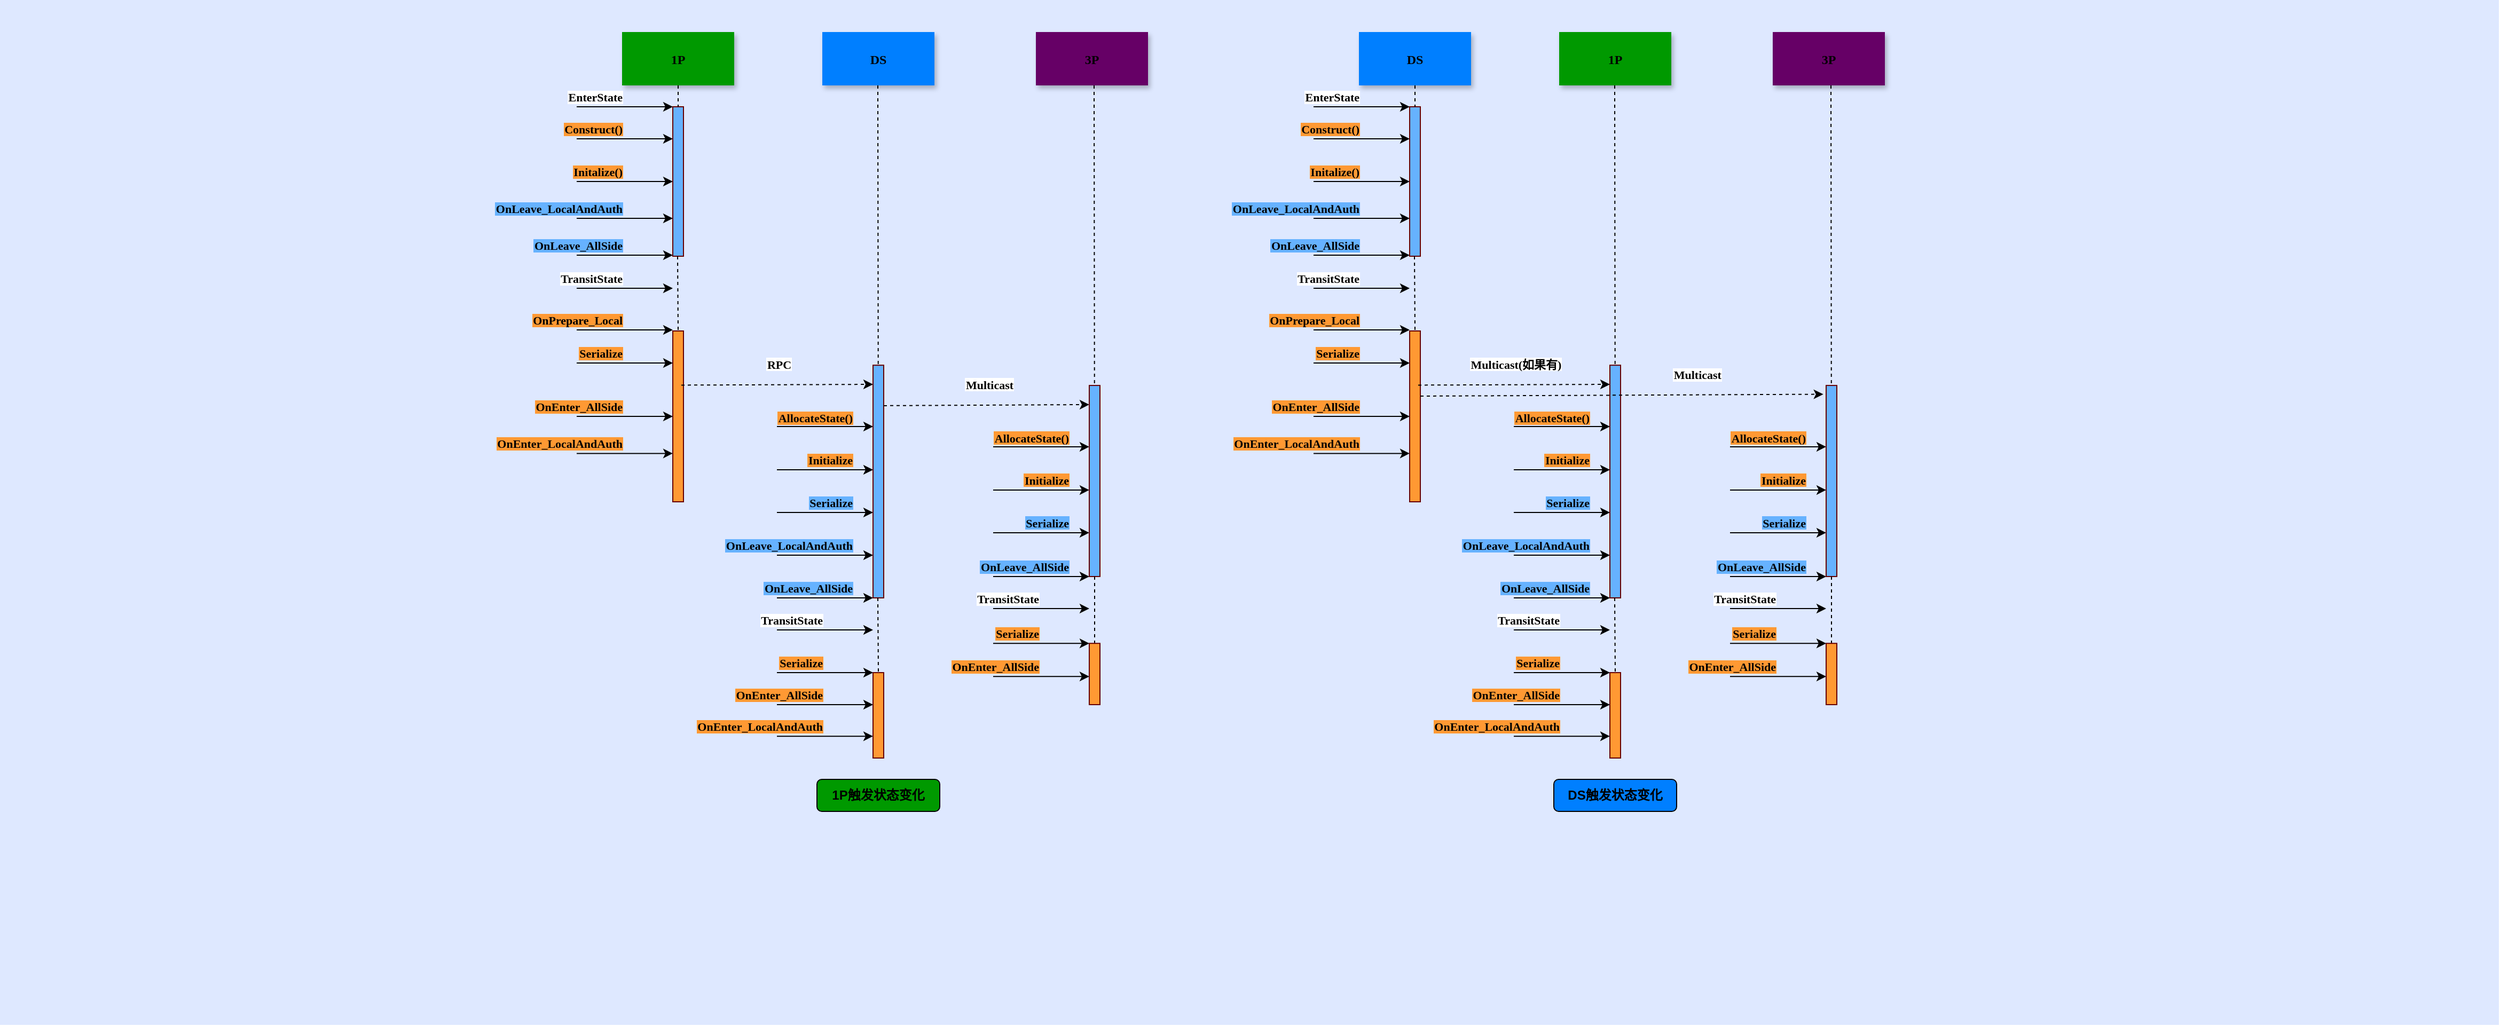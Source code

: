 <mxfile version="23.1.5" type="github">
  <diagram name="Page-1" id="9361dd3d-8414-5efd-6122-117bd74ce7a7">
    <mxGraphModel dx="2026" dy="1111" grid="1" gridSize="10" guides="1" tooltips="1" connect="1" arrows="1" fold="1" page="0" pageScale="1.5" pageWidth="826" pageHeight="1169" background="none" math="0" shadow="0">
      <root>
        <mxCell id="0" />
        <mxCell id="1" parent="0" />
        <mxCell id="69" value="" style="fillColor=#DEE8FF;strokeColor=none;movable=0;resizable=0;rotatable=0;deletable=0;editable=0;locked=1;connectable=0;" parent="1" vertex="1">
          <mxGeometry x="40" y="10" width="2340" height="960" as="geometry" />
        </mxCell>
        <mxCell id="21" value="" style="fillColor=#66B2FF;strokeColor=#660000;fontFamily=JetBrains Mono;labelBackgroundColor=#66B2FF;fontStyle=1" parent="1" vertex="1">
          <mxGeometry x="670" y="110" width="10" height="140" as="geometry" />
        </mxCell>
        <mxCell id="22" value="1P" style="shadow=1;fillColor=#009900;strokeColor=none;fontFamily=JetBrains Mono;fontStyle=1" parent="1" vertex="1">
          <mxGeometry x="622.5" y="40" width="105" height="50" as="geometry" />
        </mxCell>
        <mxCell id="23" value="" style="edgeStyle=none;endArrow=none;dashed=1;fontFamily=JetBrains Mono;fontStyle=1" parent="1" source="22" target="21" edge="1">
          <mxGeometry x="614.488" y="175.0" width="100" height="100" as="geometry">
            <mxPoint x="674.653" y="110" as="sourcePoint" />
            <mxPoint x="674.653" y="260" as="targetPoint" />
          </mxGeometry>
        </mxCell>
        <mxCell id="24" value="DS" style="shadow=1;fillColor=#007FFF;strokeColor=none;fontFamily=JetBrains Mono;fontStyle=1" parent="1" vertex="1">
          <mxGeometry x="810" y="40" width="105" height="50" as="geometry" />
        </mxCell>
        <mxCell id="30" value="3P" style="shadow=1;fillColor=#660066;strokeColor=none;fontFamily=JetBrains Mono;fontStyle=1" parent="1" vertex="1">
          <mxGeometry x="1010" y="40" width="105" height="50" as="geometry" />
        </mxCell>
        <mxCell id="Rkp2vgVegLPEYwAy-F_K-91" value="Construct()" style="edgeStyle=none;verticalLabelPosition=top;verticalAlign=bottom;labelPosition=left;align=right;fontFamily=JetBrains Mono;labelBackgroundColor=#FF9933;fontStyle=1" edge="1" parent="1">
          <mxGeometry x="110" y="49.5" width="100" height="100" as="geometry">
            <mxPoint x="580" y="140" as="sourcePoint" />
            <mxPoint x="670" y="140" as="targetPoint" />
          </mxGeometry>
        </mxCell>
        <mxCell id="Rkp2vgVegLPEYwAy-F_K-101" value="Initalize()" style="edgeStyle=none;verticalLabelPosition=top;verticalAlign=bottom;labelPosition=left;align=right;fontFamily=JetBrains Mono;labelBackgroundColor=#FF9933;fontStyle=1" edge="1" parent="1">
          <mxGeometry x="110" y="49.5" width="100" height="100" as="geometry">
            <mxPoint x="580" y="180" as="sourcePoint" />
            <mxPoint x="670" y="180" as="targetPoint" />
          </mxGeometry>
        </mxCell>
        <mxCell id="Rkp2vgVegLPEYwAy-F_K-103" value="" style="fillColor=#FF9933;strokeColor=#660000;fontFamily=JetBrains Mono;fontStyle=1" vertex="1" parent="1">
          <mxGeometry x="670" y="320" width="10" height="160" as="geometry" />
        </mxCell>
        <mxCell id="Rkp2vgVegLPEYwAy-F_K-104" value="" style="edgeStyle=none;endArrow=none;dashed=1;fontFamily=JetBrains Mono;fontStyle=1" edge="1" parent="1">
          <mxGeometry x="614.488" y="175.0" width="100" height="100" as="geometry">
            <mxPoint x="674.5" y="250" as="sourcePoint" />
            <mxPoint x="675" y="320" as="targetPoint" />
          </mxGeometry>
        </mxCell>
        <mxCell id="Rkp2vgVegLPEYwAy-F_K-108" value="OnLeave_LocalAndAuth" style="edgeStyle=none;verticalLabelPosition=top;verticalAlign=bottom;labelPosition=left;align=right;fontFamily=JetBrains Mono;labelBackgroundColor=#66B2FF;fontStyle=1" edge="1" parent="1">
          <mxGeometry x="110" y="49.5" width="100" height="100" as="geometry">
            <mxPoint x="580" y="214.5" as="sourcePoint" />
            <mxPoint x="670" y="214.5" as="targetPoint" />
          </mxGeometry>
        </mxCell>
        <mxCell id="Rkp2vgVegLPEYwAy-F_K-109" value="OnLeave_AllSide" style="edgeStyle=none;verticalLabelPosition=top;verticalAlign=bottom;labelPosition=left;align=right;fontFamily=JetBrains Mono;labelBackgroundColor=#66B2FF;fontStyle=1" edge="1" parent="1">
          <mxGeometry x="110" y="49.5" width="100" height="100" as="geometry">
            <mxPoint x="580" y="249" as="sourcePoint" />
            <mxPoint x="670" y="249" as="targetPoint" />
          </mxGeometry>
        </mxCell>
        <mxCell id="Rkp2vgVegLPEYwAy-F_K-111" value="TransitState" style="edgeStyle=none;verticalLabelPosition=top;verticalAlign=bottom;labelPosition=left;align=right;fontFamily=JetBrains Mono;fontStyle=1" edge="1" parent="1">
          <mxGeometry x="110" y="49.5" width="100" height="100" as="geometry">
            <mxPoint x="580" y="280" as="sourcePoint" />
            <mxPoint x="670" y="280" as="targetPoint" />
          </mxGeometry>
        </mxCell>
        <mxCell id="Rkp2vgVegLPEYwAy-F_K-112" value="OnPrepare_Local" style="edgeStyle=none;verticalLabelPosition=top;verticalAlign=bottom;labelPosition=left;align=right;fontFamily=JetBrains Mono;labelBackgroundColor=#FF9933;fontStyle=1" edge="1" parent="1">
          <mxGeometry x="110" y="49.5" width="100" height="100" as="geometry">
            <mxPoint x="580" y="319" as="sourcePoint" />
            <mxPoint x="670" y="319" as="targetPoint" />
          </mxGeometry>
        </mxCell>
        <mxCell id="Rkp2vgVegLPEYwAy-F_K-113" value="Serialize" style="edgeStyle=none;verticalLabelPosition=top;verticalAlign=bottom;labelPosition=left;align=right;fontFamily=JetBrains Mono;labelBackgroundColor=#FF9933;fontStyle=1" edge="1" parent="1">
          <mxGeometry width="100" height="100" as="geometry">
            <mxPoint x="580" y="350" as="sourcePoint" />
            <mxPoint x="670" y="350" as="targetPoint" />
            <mxPoint as="offset" />
          </mxGeometry>
        </mxCell>
        <mxCell id="Rkp2vgVegLPEYwAy-F_K-114" value="" style="fillColor=#66B2FF;strokeColor=#660000;fontFamily=JetBrains Mono;fontStyle=1" vertex="1" parent="1">
          <mxGeometry x="857.5" y="352.08" width="10" height="217.92" as="geometry" />
        </mxCell>
        <mxCell id="Rkp2vgVegLPEYwAy-F_K-116" value="" style="edgeStyle=none;endArrow=none;dashed=1;fontFamily=JetBrains Mono;fontStyle=1" edge="1" parent="1" target="Rkp2vgVegLPEYwAy-F_K-114">
          <mxGeometry x="614.488" y="175.0" width="100" height="100" as="geometry">
            <mxPoint x="862" y="90" as="sourcePoint" />
            <mxPoint x="862" y="140" as="targetPoint" />
          </mxGeometry>
        </mxCell>
        <mxCell id="Rkp2vgVegLPEYwAy-F_K-120" value="AllocateState()" style="edgeStyle=none;verticalLabelPosition=top;verticalAlign=bottom;labelPosition=left;align=right;fontFamily=JetBrains Mono;labelBackgroundColor=#FF9933;fontStyle=1" edge="1" parent="1">
          <mxGeometry width="100" height="100" as="geometry">
            <mxPoint x="767.5" y="409.5" as="sourcePoint" />
            <mxPoint x="857.5" y="409.5" as="targetPoint" />
            <mxPoint x="28" y="1" as="offset" />
          </mxGeometry>
        </mxCell>
        <mxCell id="Rkp2vgVegLPEYwAy-F_K-121" value="Initialize" style="edgeStyle=none;verticalLabelPosition=top;verticalAlign=bottom;labelPosition=left;align=right;fontFamily=JetBrains Mono;labelBackgroundColor=#FF9933;fontStyle=1" edge="1" parent="1">
          <mxGeometry width="100" height="100" as="geometry">
            <mxPoint x="767.5" y="450" as="sourcePoint" />
            <mxPoint x="857.5" y="450" as="targetPoint" />
            <mxPoint x="28" as="offset" />
          </mxGeometry>
        </mxCell>
        <mxCell id="Rkp2vgVegLPEYwAy-F_K-122" value="Serialize" style="edgeStyle=none;verticalLabelPosition=top;verticalAlign=bottom;labelPosition=left;align=right;fontFamily=JetBrains Mono;labelBackgroundColor=#66B2FF;fontStyle=1" edge="1" parent="1">
          <mxGeometry width="100" height="100" as="geometry">
            <mxPoint x="767.5" y="490" as="sourcePoint" />
            <mxPoint x="857.5" y="490" as="targetPoint" />
            <mxPoint x="28" as="offset" />
          </mxGeometry>
        </mxCell>
        <mxCell id="Rkp2vgVegLPEYwAy-F_K-123" value="OnLeave_LocalAndAuth" style="edgeStyle=none;verticalLabelPosition=top;verticalAlign=bottom;labelPosition=left;align=right;fontFamily=JetBrains Mono;labelBackgroundColor=#66B2FF;fontStyle=1" edge="1" parent="1">
          <mxGeometry width="100" height="100" as="geometry">
            <mxPoint x="767.5" y="530" as="sourcePoint" />
            <mxPoint x="857.5" y="530" as="targetPoint" />
            <mxPoint x="28" as="offset" />
          </mxGeometry>
        </mxCell>
        <mxCell id="Rkp2vgVegLPEYwAy-F_K-124" value="OnLeave_AllSide" style="edgeStyle=none;verticalLabelPosition=top;verticalAlign=bottom;labelPosition=left;align=right;fontFamily=JetBrains Mono;labelBackgroundColor=#66B2FF;fontStyle=1" edge="1" parent="1">
          <mxGeometry width="100" height="100" as="geometry">
            <mxPoint x="767.5" y="570" as="sourcePoint" />
            <mxPoint x="857.5" y="570" as="targetPoint" />
            <mxPoint x="28" as="offset" />
          </mxGeometry>
        </mxCell>
        <mxCell id="Rkp2vgVegLPEYwAy-F_K-125" value="OnEnter_AllSide" style="edgeStyle=none;verticalLabelPosition=top;verticalAlign=bottom;labelPosition=left;align=right;fontFamily=JetBrains Mono;labelBackgroundColor=#FF9933;fontStyle=1" edge="1" parent="1">
          <mxGeometry width="100" height="100" as="geometry">
            <mxPoint x="580" y="400" as="sourcePoint" />
            <mxPoint x="670" y="400" as="targetPoint" />
            <mxPoint as="offset" />
          </mxGeometry>
        </mxCell>
        <mxCell id="Rkp2vgVegLPEYwAy-F_K-127" value="RPC" style="edgeStyle=none;verticalLabelPosition=top;verticalAlign=bottom;labelPosition=left;align=center;exitX=0.8;exitY=0.317;exitDx=0;exitDy=0;exitPerimeter=0;dashed=1;fontFamily=JetBrains Mono;fontStyle=1" edge="1" parent="1" source="Rkp2vgVegLPEYwAy-F_K-103">
          <mxGeometry width="100" height="100" as="geometry">
            <mxPoint x="767.5" y="370" as="sourcePoint" />
            <mxPoint x="857.5" y="370" as="targetPoint" />
            <mxPoint x="2" y="-10" as="offset" />
          </mxGeometry>
        </mxCell>
        <mxCell id="Rkp2vgVegLPEYwAy-F_K-128" value="" style="fillColor=#FF9933;strokeColor=#660000;fontFamily=JetBrains Mono;fontStyle=1" vertex="1" parent="1">
          <mxGeometry x="857.5" y="640" width="10" height="80" as="geometry" />
        </mxCell>
        <mxCell id="Rkp2vgVegLPEYwAy-F_K-129" value="" style="edgeStyle=none;endArrow=none;dashed=1;fontFamily=JetBrains Mono;fontStyle=1" edge="1" parent="1">
          <mxGeometry x="614.488" y="175.0" width="100" height="100" as="geometry">
            <mxPoint x="862" y="570" as="sourcePoint" />
            <mxPoint x="862.5" y="640" as="targetPoint" />
          </mxGeometry>
        </mxCell>
        <mxCell id="Rkp2vgVegLPEYwAy-F_K-130" value="TransitState" style="edgeStyle=none;verticalLabelPosition=top;verticalAlign=bottom;labelPosition=left;align=right;fontFamily=JetBrains Mono;fontStyle=1" edge="1" parent="1">
          <mxGeometry x="110" y="49.5" width="100" height="100" as="geometry">
            <mxPoint x="767.5" y="600" as="sourcePoint" />
            <mxPoint x="857.5" y="600" as="targetPoint" />
          </mxGeometry>
        </mxCell>
        <mxCell id="Rkp2vgVegLPEYwAy-F_K-132" value="Serialize" style="edgeStyle=none;verticalLabelPosition=top;verticalAlign=bottom;labelPosition=left;align=right;fontFamily=JetBrains Mono;labelBackgroundColor=#FF9933;fontStyle=1" edge="1" parent="1">
          <mxGeometry width="100" height="100" as="geometry">
            <mxPoint x="767.5" y="640" as="sourcePoint" />
            <mxPoint x="857.5" y="640" as="targetPoint" />
            <mxPoint as="offset" />
          </mxGeometry>
        </mxCell>
        <mxCell id="Rkp2vgVegLPEYwAy-F_K-133" value="OnEnter_AllSide" style="edgeStyle=none;verticalLabelPosition=top;verticalAlign=bottom;labelPosition=left;align=right;fontFamily=JetBrains Mono;labelBackgroundColor=#FF9933;fontStyle=1" edge="1" parent="1">
          <mxGeometry x="110" y="49.5" width="100" height="100" as="geometry">
            <mxPoint x="767.5" y="670" as="sourcePoint" />
            <mxPoint x="857.5" y="670" as="targetPoint" />
          </mxGeometry>
        </mxCell>
        <mxCell id="Rkp2vgVegLPEYwAy-F_K-134" value="OnEnter_LocalAndAuth" style="edgeStyle=none;verticalLabelPosition=top;verticalAlign=bottom;labelPosition=left;align=right;fontFamily=JetBrains Mono;labelBackgroundColor=#FF9933;fontStyle=1" edge="1" parent="1">
          <mxGeometry width="100" height="100" as="geometry">
            <mxPoint x="580" y="434.71" as="sourcePoint" />
            <mxPoint x="670" y="434.71" as="targetPoint" />
            <mxPoint as="offset" />
          </mxGeometry>
        </mxCell>
        <mxCell id="Rkp2vgVegLPEYwAy-F_K-135" value="OnEnter_LocalAndAuth" style="edgeStyle=none;verticalLabelPosition=top;verticalAlign=bottom;labelPosition=left;align=right;fontFamily=JetBrains Mono;labelBackgroundColor=#FF9933;fontStyle=1" edge="1" parent="1">
          <mxGeometry width="100" height="100" as="geometry">
            <mxPoint x="767.5" y="699.58" as="sourcePoint" />
            <mxPoint x="857.5" y="699.58" as="targetPoint" />
            <mxPoint as="offset" />
          </mxGeometry>
        </mxCell>
        <mxCell id="Rkp2vgVegLPEYwAy-F_K-136" value="EnterState" style="edgeStyle=none;verticalLabelPosition=top;verticalAlign=bottom;labelPosition=left;align=right;fontFamily=JetBrains Mono;labelBorderColor=none;fontStyle=1" edge="1" parent="1">
          <mxGeometry x="110" y="49.5" width="100" height="100" as="geometry">
            <mxPoint x="580" y="110" as="sourcePoint" />
            <mxPoint x="670" y="110" as="targetPoint" />
          </mxGeometry>
        </mxCell>
        <mxCell id="Rkp2vgVegLPEYwAy-F_K-138" value="Multicast" style="edgeStyle=none;verticalLabelPosition=top;verticalAlign=bottom;labelPosition=left;align=center;exitX=0.8;exitY=0.317;exitDx=0;exitDy=0;exitPerimeter=0;dashed=1;fontFamily=JetBrains Mono;fontStyle=1" edge="1" parent="1">
          <mxGeometry width="100" height="100" as="geometry">
            <mxPoint x="867.5" y="389.96" as="sourcePoint" />
            <mxPoint x="1060" y="388.96" as="targetPoint" />
            <mxPoint x="3" y="-10" as="offset" />
          </mxGeometry>
        </mxCell>
        <mxCell id="Rkp2vgVegLPEYwAy-F_K-139" value="" style="fillColor=#66B2FF;strokeColor=#660000;fontFamily=JetBrains Mono;fontStyle=1" vertex="1" parent="1">
          <mxGeometry x="1060" y="371.04" width="10" height="178.96" as="geometry" />
        </mxCell>
        <mxCell id="Rkp2vgVegLPEYwAy-F_K-140" value="AllocateState()" style="edgeStyle=none;verticalLabelPosition=top;verticalAlign=bottom;labelPosition=left;align=right;fontFamily=JetBrains Mono;labelBackgroundColor=#FF9933;fontStyle=1" edge="1" parent="1">
          <mxGeometry width="100" height="100" as="geometry">
            <mxPoint x="970" y="428.46" as="sourcePoint" />
            <mxPoint x="1060" y="428.46" as="targetPoint" />
            <mxPoint x="28" y="1" as="offset" />
          </mxGeometry>
        </mxCell>
        <mxCell id="Rkp2vgVegLPEYwAy-F_K-141" value="Initialize" style="edgeStyle=none;verticalLabelPosition=top;verticalAlign=bottom;labelPosition=left;align=right;fontFamily=JetBrains Mono;labelBackgroundColor=#FF9933;fontStyle=1" edge="1" parent="1">
          <mxGeometry width="100" height="100" as="geometry">
            <mxPoint x="970" y="468.96" as="sourcePoint" />
            <mxPoint x="1060" y="468.96" as="targetPoint" />
            <mxPoint x="28" as="offset" />
          </mxGeometry>
        </mxCell>
        <mxCell id="Rkp2vgVegLPEYwAy-F_K-142" value="Serialize" style="edgeStyle=none;verticalLabelPosition=top;verticalAlign=bottom;labelPosition=left;align=right;fontFamily=JetBrains Mono;labelBackgroundColor=#66B2FF;fontStyle=1" edge="1" parent="1">
          <mxGeometry width="100" height="100" as="geometry">
            <mxPoint x="970" y="508.96" as="sourcePoint" />
            <mxPoint x="1060" y="508.96" as="targetPoint" />
            <mxPoint x="28" as="offset" />
          </mxGeometry>
        </mxCell>
        <mxCell id="Rkp2vgVegLPEYwAy-F_K-144" value="OnLeave_AllSide" style="edgeStyle=none;verticalLabelPosition=top;verticalAlign=bottom;labelPosition=left;align=right;fontFamily=JetBrains Mono;labelBackgroundColor=#66B2FF;fontStyle=1" edge="1" parent="1">
          <mxGeometry width="100" height="100" as="geometry">
            <mxPoint x="970" y="550" as="sourcePoint" />
            <mxPoint x="1060" y="550" as="targetPoint" />
            <mxPoint x="28" as="offset" />
          </mxGeometry>
        </mxCell>
        <mxCell id="Rkp2vgVegLPEYwAy-F_K-145" value="TransitState" style="edgeStyle=none;verticalLabelPosition=top;verticalAlign=bottom;labelPosition=left;align=right;fontFamily=JetBrains Mono;fontStyle=1" edge="1" parent="1">
          <mxGeometry x="110" y="49.5" width="100" height="100" as="geometry">
            <mxPoint x="970" y="580" as="sourcePoint" />
            <mxPoint x="1060" y="580" as="targetPoint" />
          </mxGeometry>
        </mxCell>
        <mxCell id="Rkp2vgVegLPEYwAy-F_K-146" value="" style="edgeStyle=none;endArrow=none;dashed=1;fontFamily=JetBrains Mono;exitX=0.5;exitY=1;exitDx=0;exitDy=0;fontStyle=1" edge="1" parent="1" source="Rkp2vgVegLPEYwAy-F_K-139">
          <mxGeometry x="614.488" y="175.0" width="100" height="100" as="geometry">
            <mxPoint x="1064.5" y="588.96" as="sourcePoint" />
            <mxPoint x="1065" y="658.96" as="targetPoint" />
          </mxGeometry>
        </mxCell>
        <mxCell id="Rkp2vgVegLPEYwAy-F_K-147" value="" style="fillColor=#FF9933;strokeColor=#660000;fontFamily=JetBrains Mono;fontStyle=1" vertex="1" parent="1">
          <mxGeometry x="1060" y="612.62" width="10" height="57.38" as="geometry" />
        </mxCell>
        <mxCell id="Rkp2vgVegLPEYwAy-F_K-149" value="Serialize" style="edgeStyle=none;verticalLabelPosition=top;verticalAlign=bottom;labelPosition=left;align=right;fontFamily=JetBrains Mono;labelBackgroundColor=#FF9933;fontStyle=1" edge="1" parent="1">
          <mxGeometry width="100" height="100" as="geometry">
            <mxPoint x="970" y="612.62" as="sourcePoint" />
            <mxPoint x="1060" y="612.62" as="targetPoint" />
            <mxPoint as="offset" />
          </mxGeometry>
        </mxCell>
        <mxCell id="Rkp2vgVegLPEYwAy-F_K-150" value="OnEnter_AllSide" style="edgeStyle=none;verticalLabelPosition=top;verticalAlign=bottom;labelPosition=left;align=right;fontFamily=JetBrains Mono;labelBackgroundColor=#FF9933;fontStyle=1" edge="1" parent="1">
          <mxGeometry x="110" y="49.5" width="100" height="100" as="geometry">
            <mxPoint x="970" y="643.66" as="sourcePoint" />
            <mxPoint x="1060" y="643.66" as="targetPoint" />
          </mxGeometry>
        </mxCell>
        <mxCell id="Rkp2vgVegLPEYwAy-F_K-152" value="" style="edgeStyle=none;endArrow=none;dashed=1;fontFamily=JetBrains Mono;fontStyle=1" edge="1" target="Rkp2vgVegLPEYwAy-F_K-139" parent="1">
          <mxGeometry x="614.488" y="175.0" width="100" height="100" as="geometry">
            <mxPoint x="1064.5" y="90" as="sourcePoint" />
            <mxPoint x="1064.5" y="140" as="targetPoint" />
          </mxGeometry>
        </mxCell>
        <mxCell id="Rkp2vgVegLPEYwAy-F_K-155" value="" style="fillColor=#66B2FF;strokeColor=#660000;fontFamily=JetBrains Mono;labelBackgroundColor=#66B2FF;fontStyle=1" vertex="1" parent="1">
          <mxGeometry x="1360" y="110" width="10" height="140" as="geometry" />
        </mxCell>
        <mxCell id="Rkp2vgVegLPEYwAy-F_K-156" value="DS" style="shadow=1;fillColor=#007FFF;strokeColor=none;fontFamily=JetBrains Mono;fontStyle=1" vertex="1" parent="1">
          <mxGeometry x="1312.5" y="40" width="105" height="50" as="geometry" />
        </mxCell>
        <mxCell id="Rkp2vgVegLPEYwAy-F_K-157" value="" style="edgeStyle=none;endArrow=none;dashed=1;fontFamily=JetBrains Mono;fontStyle=1" edge="1" source="Rkp2vgVegLPEYwAy-F_K-156" target="Rkp2vgVegLPEYwAy-F_K-155" parent="1">
          <mxGeometry x="614.488" y="175.0" width="100" height="100" as="geometry">
            <mxPoint x="1364.653" y="110" as="sourcePoint" />
            <mxPoint x="1364.653" y="260" as="targetPoint" />
          </mxGeometry>
        </mxCell>
        <mxCell id="Rkp2vgVegLPEYwAy-F_K-158" value="1P" style="shadow=1;fillColor=#009900;strokeColor=none;fontFamily=JetBrains Mono;fontStyle=1" vertex="1" parent="1">
          <mxGeometry x="1500" y="40" width="105" height="50" as="geometry" />
        </mxCell>
        <mxCell id="Rkp2vgVegLPEYwAy-F_K-159" value="3P" style="shadow=1;fillColor=#660066;strokeColor=none;fontFamily=JetBrains Mono;fontStyle=1" vertex="1" parent="1">
          <mxGeometry x="1700" y="40" width="105" height="50" as="geometry" />
        </mxCell>
        <mxCell id="Rkp2vgVegLPEYwAy-F_K-160" value="Construct()" style="edgeStyle=none;verticalLabelPosition=top;verticalAlign=bottom;labelPosition=left;align=right;fontFamily=JetBrains Mono;labelBackgroundColor=#FF9933;fontStyle=1" edge="1" parent="1">
          <mxGeometry x="110" y="49.5" width="100" height="100" as="geometry">
            <mxPoint x="1270" y="140" as="sourcePoint" />
            <mxPoint x="1360" y="140" as="targetPoint" />
          </mxGeometry>
        </mxCell>
        <mxCell id="Rkp2vgVegLPEYwAy-F_K-161" value="Initalize()" style="edgeStyle=none;verticalLabelPosition=top;verticalAlign=bottom;labelPosition=left;align=right;fontFamily=JetBrains Mono;labelBackgroundColor=#FF9933;fontStyle=1" edge="1" parent="1">
          <mxGeometry x="110" y="49.5" width="100" height="100" as="geometry">
            <mxPoint x="1270" y="180" as="sourcePoint" />
            <mxPoint x="1360" y="180" as="targetPoint" />
          </mxGeometry>
        </mxCell>
        <mxCell id="Rkp2vgVegLPEYwAy-F_K-162" value="" style="fillColor=#FF9933;strokeColor=#660000;fontFamily=JetBrains Mono;fontStyle=1" vertex="1" parent="1">
          <mxGeometry x="1360" y="320" width="10" height="160" as="geometry" />
        </mxCell>
        <mxCell id="Rkp2vgVegLPEYwAy-F_K-163" value="" style="edgeStyle=none;endArrow=none;dashed=1;fontFamily=JetBrains Mono;fontStyle=1" edge="1" parent="1">
          <mxGeometry x="614.488" y="175.0" width="100" height="100" as="geometry">
            <mxPoint x="1364.5" y="250" as="sourcePoint" />
            <mxPoint x="1365" y="320" as="targetPoint" />
          </mxGeometry>
        </mxCell>
        <mxCell id="Rkp2vgVegLPEYwAy-F_K-164" value="OnLeave_LocalAndAuth" style="edgeStyle=none;verticalLabelPosition=top;verticalAlign=bottom;labelPosition=left;align=right;fontFamily=JetBrains Mono;labelBackgroundColor=#66B2FF;fontStyle=1" edge="1" parent="1">
          <mxGeometry x="110" y="49.5" width="100" height="100" as="geometry">
            <mxPoint x="1270" y="214.5" as="sourcePoint" />
            <mxPoint x="1360" y="214.5" as="targetPoint" />
          </mxGeometry>
        </mxCell>
        <mxCell id="Rkp2vgVegLPEYwAy-F_K-165" value="OnLeave_AllSide" style="edgeStyle=none;verticalLabelPosition=top;verticalAlign=bottom;labelPosition=left;align=right;fontFamily=JetBrains Mono;labelBackgroundColor=#66B2FF;fontStyle=1" edge="1" parent="1">
          <mxGeometry x="110" y="49.5" width="100" height="100" as="geometry">
            <mxPoint x="1270" y="249" as="sourcePoint" />
            <mxPoint x="1360" y="249" as="targetPoint" />
          </mxGeometry>
        </mxCell>
        <mxCell id="Rkp2vgVegLPEYwAy-F_K-166" value="TransitState" style="edgeStyle=none;verticalLabelPosition=top;verticalAlign=bottom;labelPosition=left;align=right;fontFamily=JetBrains Mono;fontStyle=1" edge="1" parent="1">
          <mxGeometry x="110" y="49.5" width="100" height="100" as="geometry">
            <mxPoint x="1270" y="280" as="sourcePoint" />
            <mxPoint x="1360" y="280" as="targetPoint" />
          </mxGeometry>
        </mxCell>
        <mxCell id="Rkp2vgVegLPEYwAy-F_K-167" value="OnPrepare_Local" style="edgeStyle=none;verticalLabelPosition=top;verticalAlign=bottom;labelPosition=left;align=right;fontFamily=JetBrains Mono;labelBackgroundColor=#FF9933;fontStyle=1" edge="1" parent="1">
          <mxGeometry x="110" y="49.5" width="100" height="100" as="geometry">
            <mxPoint x="1270" y="319" as="sourcePoint" />
            <mxPoint x="1360" y="319" as="targetPoint" />
          </mxGeometry>
        </mxCell>
        <mxCell id="Rkp2vgVegLPEYwAy-F_K-168" value="Serialize" style="edgeStyle=none;verticalLabelPosition=top;verticalAlign=bottom;labelPosition=left;align=right;fontFamily=JetBrains Mono;labelBackgroundColor=#FF9933;fontStyle=1" edge="1" parent="1">
          <mxGeometry width="100" height="100" as="geometry">
            <mxPoint x="1270" y="350" as="sourcePoint" />
            <mxPoint x="1360" y="350" as="targetPoint" />
            <mxPoint as="offset" />
          </mxGeometry>
        </mxCell>
        <mxCell id="Rkp2vgVegLPEYwAy-F_K-169" value="" style="fillColor=#66B2FF;strokeColor=#660000;fontFamily=JetBrains Mono;fontStyle=1" vertex="1" parent="1">
          <mxGeometry x="1547.5" y="352.08" width="10" height="217.92" as="geometry" />
        </mxCell>
        <mxCell id="Rkp2vgVegLPEYwAy-F_K-170" value="" style="edgeStyle=none;endArrow=none;dashed=1;fontFamily=JetBrains Mono;fontStyle=1" edge="1" target="Rkp2vgVegLPEYwAy-F_K-169" parent="1">
          <mxGeometry x="614.488" y="175.0" width="100" height="100" as="geometry">
            <mxPoint x="1552" y="90" as="sourcePoint" />
            <mxPoint x="1552" y="140" as="targetPoint" />
          </mxGeometry>
        </mxCell>
        <mxCell id="Rkp2vgVegLPEYwAy-F_K-171" value="AllocateState()" style="edgeStyle=none;verticalLabelPosition=top;verticalAlign=bottom;labelPosition=left;align=right;fontFamily=JetBrains Mono;labelBackgroundColor=#FF9933;fontStyle=1" edge="1" parent="1">
          <mxGeometry width="100" height="100" as="geometry">
            <mxPoint x="1457.5" y="409.5" as="sourcePoint" />
            <mxPoint x="1547.5" y="409.5" as="targetPoint" />
            <mxPoint x="28" y="1" as="offset" />
          </mxGeometry>
        </mxCell>
        <mxCell id="Rkp2vgVegLPEYwAy-F_K-172" value="Initialize" style="edgeStyle=none;verticalLabelPosition=top;verticalAlign=bottom;labelPosition=left;align=right;fontFamily=JetBrains Mono;labelBackgroundColor=#FF9933;fontStyle=1" edge="1" parent="1">
          <mxGeometry width="100" height="100" as="geometry">
            <mxPoint x="1457.5" y="450" as="sourcePoint" />
            <mxPoint x="1547.5" y="450" as="targetPoint" />
            <mxPoint x="28" as="offset" />
          </mxGeometry>
        </mxCell>
        <mxCell id="Rkp2vgVegLPEYwAy-F_K-173" value="Serialize" style="edgeStyle=none;verticalLabelPosition=top;verticalAlign=bottom;labelPosition=left;align=right;fontFamily=JetBrains Mono;labelBackgroundColor=#66B2FF;fontStyle=1" edge="1" parent="1">
          <mxGeometry width="100" height="100" as="geometry">
            <mxPoint x="1457.5" y="490" as="sourcePoint" />
            <mxPoint x="1547.5" y="490" as="targetPoint" />
            <mxPoint x="28" as="offset" />
          </mxGeometry>
        </mxCell>
        <mxCell id="Rkp2vgVegLPEYwAy-F_K-174" value="OnLeave_LocalAndAuth" style="edgeStyle=none;verticalLabelPosition=top;verticalAlign=bottom;labelPosition=left;align=right;fontFamily=JetBrains Mono;labelBackgroundColor=#66B2FF;fontStyle=1" edge="1" parent="1">
          <mxGeometry width="100" height="100" as="geometry">
            <mxPoint x="1457.5" y="530" as="sourcePoint" />
            <mxPoint x="1547.5" y="530" as="targetPoint" />
            <mxPoint x="28" as="offset" />
          </mxGeometry>
        </mxCell>
        <mxCell id="Rkp2vgVegLPEYwAy-F_K-175" value="OnLeave_AllSide" style="edgeStyle=none;verticalLabelPosition=top;verticalAlign=bottom;labelPosition=left;align=right;fontFamily=JetBrains Mono;labelBackgroundColor=#66B2FF;fontStyle=1" edge="1" parent="1">
          <mxGeometry width="100" height="100" as="geometry">
            <mxPoint x="1457.5" y="570" as="sourcePoint" />
            <mxPoint x="1547.5" y="570" as="targetPoint" />
            <mxPoint x="28" as="offset" />
          </mxGeometry>
        </mxCell>
        <mxCell id="Rkp2vgVegLPEYwAy-F_K-176" value="OnEnter_AllSide" style="edgeStyle=none;verticalLabelPosition=top;verticalAlign=bottom;labelPosition=left;align=right;fontFamily=JetBrains Mono;labelBackgroundColor=#FF9933;fontStyle=1" edge="1" parent="1">
          <mxGeometry width="100" height="100" as="geometry">
            <mxPoint x="1270" y="400" as="sourcePoint" />
            <mxPoint x="1360" y="400" as="targetPoint" />
            <mxPoint as="offset" />
          </mxGeometry>
        </mxCell>
        <mxCell id="Rkp2vgVegLPEYwAy-F_K-177" value="Multicast(如果有)" style="edgeStyle=none;verticalLabelPosition=top;verticalAlign=bottom;labelPosition=left;align=center;exitX=0.8;exitY=0.317;exitDx=0;exitDy=0;exitPerimeter=0;dashed=1;fontFamily=JetBrains Mono;fontStyle=1" edge="1" source="Rkp2vgVegLPEYwAy-F_K-162" parent="1">
          <mxGeometry width="100" height="100" as="geometry">
            <mxPoint x="1457.5" y="370" as="sourcePoint" />
            <mxPoint x="1547.5" y="370" as="targetPoint" />
            <mxPoint x="2" y="-10" as="offset" />
          </mxGeometry>
        </mxCell>
        <mxCell id="Rkp2vgVegLPEYwAy-F_K-178" value="" style="fillColor=#FF9933;strokeColor=#660000;fontFamily=JetBrains Mono;fontStyle=1" vertex="1" parent="1">
          <mxGeometry x="1547.5" y="640" width="10" height="80" as="geometry" />
        </mxCell>
        <mxCell id="Rkp2vgVegLPEYwAy-F_K-179" value="" style="edgeStyle=none;endArrow=none;dashed=1;fontFamily=JetBrains Mono;fontStyle=1" edge="1" parent="1">
          <mxGeometry x="614.488" y="175.0" width="100" height="100" as="geometry">
            <mxPoint x="1552" y="570" as="sourcePoint" />
            <mxPoint x="1552.5" y="640" as="targetPoint" />
          </mxGeometry>
        </mxCell>
        <mxCell id="Rkp2vgVegLPEYwAy-F_K-180" value="TransitState" style="edgeStyle=none;verticalLabelPosition=top;verticalAlign=bottom;labelPosition=left;align=right;fontFamily=JetBrains Mono;fontStyle=1" edge="1" parent="1">
          <mxGeometry x="110" y="49.5" width="100" height="100" as="geometry">
            <mxPoint x="1457.5" y="600" as="sourcePoint" />
            <mxPoint x="1547.5" y="600" as="targetPoint" />
          </mxGeometry>
        </mxCell>
        <mxCell id="Rkp2vgVegLPEYwAy-F_K-181" value="Serialize" style="edgeStyle=none;verticalLabelPosition=top;verticalAlign=bottom;labelPosition=left;align=right;fontFamily=JetBrains Mono;labelBackgroundColor=#FF9933;fontStyle=1" edge="1" parent="1">
          <mxGeometry width="100" height="100" as="geometry">
            <mxPoint x="1457.5" y="640" as="sourcePoint" />
            <mxPoint x="1547.5" y="640" as="targetPoint" />
            <mxPoint as="offset" />
          </mxGeometry>
        </mxCell>
        <mxCell id="Rkp2vgVegLPEYwAy-F_K-182" value="OnEnter_AllSide" style="edgeStyle=none;verticalLabelPosition=top;verticalAlign=bottom;labelPosition=left;align=right;fontFamily=JetBrains Mono;labelBackgroundColor=#FF9933;fontStyle=1" edge="1" parent="1">
          <mxGeometry x="110" y="49.5" width="100" height="100" as="geometry">
            <mxPoint x="1457.5" y="670" as="sourcePoint" />
            <mxPoint x="1547.5" y="670" as="targetPoint" />
          </mxGeometry>
        </mxCell>
        <mxCell id="Rkp2vgVegLPEYwAy-F_K-183" value="OnEnter_LocalAndAuth" style="edgeStyle=none;verticalLabelPosition=top;verticalAlign=bottom;labelPosition=left;align=right;fontFamily=JetBrains Mono;labelBackgroundColor=#FF9933;fontStyle=1" edge="1" parent="1">
          <mxGeometry width="100" height="100" as="geometry">
            <mxPoint x="1270" y="434.71" as="sourcePoint" />
            <mxPoint x="1360" y="434.71" as="targetPoint" />
            <mxPoint as="offset" />
          </mxGeometry>
        </mxCell>
        <mxCell id="Rkp2vgVegLPEYwAy-F_K-184" value="OnEnter_LocalAndAuth" style="edgeStyle=none;verticalLabelPosition=top;verticalAlign=bottom;labelPosition=left;align=right;fontFamily=JetBrains Mono;labelBackgroundColor=#FF9933;fontStyle=1" edge="1" parent="1">
          <mxGeometry width="100" height="100" as="geometry">
            <mxPoint x="1457.5" y="699.58" as="sourcePoint" />
            <mxPoint x="1547.5" y="699.58" as="targetPoint" />
            <mxPoint as="offset" />
          </mxGeometry>
        </mxCell>
        <mxCell id="Rkp2vgVegLPEYwAy-F_K-185" value="EnterState" style="edgeStyle=none;verticalLabelPosition=top;verticalAlign=bottom;labelPosition=left;align=right;fontFamily=JetBrains Mono;labelBorderColor=none;fontStyle=1" edge="1" parent="1">
          <mxGeometry x="110" y="49.5" width="100" height="100" as="geometry">
            <mxPoint x="1270" y="110" as="sourcePoint" />
            <mxPoint x="1360" y="110" as="targetPoint" />
          </mxGeometry>
        </mxCell>
        <mxCell id="Rkp2vgVegLPEYwAy-F_K-187" value="" style="fillColor=#66B2FF;strokeColor=#660000;fontFamily=JetBrains Mono;fontStyle=1" vertex="1" parent="1">
          <mxGeometry x="1750" y="371.04" width="10" height="178.96" as="geometry" />
        </mxCell>
        <mxCell id="Rkp2vgVegLPEYwAy-F_K-188" value="AllocateState()" style="edgeStyle=none;verticalLabelPosition=top;verticalAlign=bottom;labelPosition=left;align=right;fontFamily=JetBrains Mono;labelBackgroundColor=#FF9933;fontStyle=1" edge="1" parent="1">
          <mxGeometry width="100" height="100" as="geometry">
            <mxPoint x="1660" y="428.46" as="sourcePoint" />
            <mxPoint x="1750" y="428.46" as="targetPoint" />
            <mxPoint x="28" y="1" as="offset" />
          </mxGeometry>
        </mxCell>
        <mxCell id="Rkp2vgVegLPEYwAy-F_K-189" value="Initialize" style="edgeStyle=none;verticalLabelPosition=top;verticalAlign=bottom;labelPosition=left;align=right;fontFamily=JetBrains Mono;labelBackgroundColor=#FF9933;fontStyle=1" edge="1" parent="1">
          <mxGeometry width="100" height="100" as="geometry">
            <mxPoint x="1660" y="468.96" as="sourcePoint" />
            <mxPoint x="1750" y="468.96" as="targetPoint" />
            <mxPoint x="28" as="offset" />
          </mxGeometry>
        </mxCell>
        <mxCell id="Rkp2vgVegLPEYwAy-F_K-190" value="Serialize" style="edgeStyle=none;verticalLabelPosition=top;verticalAlign=bottom;labelPosition=left;align=right;fontFamily=JetBrains Mono;labelBackgroundColor=#66B2FF;fontStyle=1" edge="1" parent="1">
          <mxGeometry width="100" height="100" as="geometry">
            <mxPoint x="1660" y="508.96" as="sourcePoint" />
            <mxPoint x="1750" y="508.96" as="targetPoint" />
            <mxPoint x="28" as="offset" />
          </mxGeometry>
        </mxCell>
        <mxCell id="Rkp2vgVegLPEYwAy-F_K-191" value="OnLeave_AllSide" style="edgeStyle=none;verticalLabelPosition=top;verticalAlign=bottom;labelPosition=left;align=right;fontFamily=JetBrains Mono;labelBackgroundColor=#66B2FF;fontStyle=1" edge="1" parent="1">
          <mxGeometry width="100" height="100" as="geometry">
            <mxPoint x="1660" y="550" as="sourcePoint" />
            <mxPoint x="1750" y="550" as="targetPoint" />
            <mxPoint x="28" as="offset" />
          </mxGeometry>
        </mxCell>
        <mxCell id="Rkp2vgVegLPEYwAy-F_K-192" value="TransitState" style="edgeStyle=none;verticalLabelPosition=top;verticalAlign=bottom;labelPosition=left;align=right;fontFamily=JetBrains Mono;fontStyle=1" edge="1" parent="1">
          <mxGeometry x="110" y="49.5" width="100" height="100" as="geometry">
            <mxPoint x="1660" y="580" as="sourcePoint" />
            <mxPoint x="1750" y="580" as="targetPoint" />
          </mxGeometry>
        </mxCell>
        <mxCell id="Rkp2vgVegLPEYwAy-F_K-193" value="" style="edgeStyle=none;endArrow=none;dashed=1;fontFamily=JetBrains Mono;exitX=0.5;exitY=1;exitDx=0;exitDy=0;fontStyle=1" edge="1" source="Rkp2vgVegLPEYwAy-F_K-187" parent="1">
          <mxGeometry x="614.488" y="175.0" width="100" height="100" as="geometry">
            <mxPoint x="1754.5" y="588.96" as="sourcePoint" />
            <mxPoint x="1755" y="658.96" as="targetPoint" />
          </mxGeometry>
        </mxCell>
        <mxCell id="Rkp2vgVegLPEYwAy-F_K-194" value="" style="fillColor=#FF9933;strokeColor=#660000;fontFamily=JetBrains Mono;fontStyle=1" vertex="1" parent="1">
          <mxGeometry x="1750" y="612.62" width="10" height="57.38" as="geometry" />
        </mxCell>
        <mxCell id="Rkp2vgVegLPEYwAy-F_K-195" value="Serialize" style="edgeStyle=none;verticalLabelPosition=top;verticalAlign=bottom;labelPosition=left;align=right;fontFamily=JetBrains Mono;labelBackgroundColor=#FF9933;fontStyle=1" edge="1" parent="1">
          <mxGeometry width="100" height="100" as="geometry">
            <mxPoint x="1660" y="612.62" as="sourcePoint" />
            <mxPoint x="1750" y="612.62" as="targetPoint" />
            <mxPoint as="offset" />
          </mxGeometry>
        </mxCell>
        <mxCell id="Rkp2vgVegLPEYwAy-F_K-196" value="OnEnter_AllSide" style="edgeStyle=none;verticalLabelPosition=top;verticalAlign=bottom;labelPosition=left;align=right;fontFamily=JetBrains Mono;labelBackgroundColor=#FF9933;fontStyle=1" edge="1" parent="1">
          <mxGeometry x="110" y="49.5" width="100" height="100" as="geometry">
            <mxPoint x="1660" y="643.66" as="sourcePoint" />
            <mxPoint x="1750" y="643.66" as="targetPoint" />
          </mxGeometry>
        </mxCell>
        <mxCell id="Rkp2vgVegLPEYwAy-F_K-197" value="" style="edgeStyle=none;endArrow=none;dashed=1;fontFamily=JetBrains Mono;fontStyle=1" edge="1" target="Rkp2vgVegLPEYwAy-F_K-187" parent="1">
          <mxGeometry x="614.488" y="175.0" width="100" height="100" as="geometry">
            <mxPoint x="1754.5" y="90" as="sourcePoint" />
            <mxPoint x="1754.5" y="140" as="targetPoint" />
          </mxGeometry>
        </mxCell>
        <mxCell id="Rkp2vgVegLPEYwAy-F_K-200" value="Multicast" style="edgeStyle=none;verticalLabelPosition=top;verticalAlign=bottom;labelPosition=left;align=center;exitX=0.8;exitY=0.317;exitDx=0;exitDy=0;exitPerimeter=0;dashed=1;fontFamily=JetBrains Mono;entryX=-0.267;entryY=0.046;entryDx=0;entryDy=0;entryPerimeter=0;fontStyle=1" edge="1" parent="1" target="Rkp2vgVegLPEYwAy-F_K-187">
          <mxGeometry width="100" height="100" as="geometry">
            <mxPoint x="1370" y="381" as="sourcePoint" />
            <mxPoint x="1549.5" y="380" as="targetPoint" />
            <mxPoint x="71" y="-10" as="offset" />
          </mxGeometry>
        </mxCell>
        <mxCell id="Rkp2vgVegLPEYwAy-F_K-203" value="DS触发状态变化" style="rounded=1;whiteSpace=wrap;html=1;fillColor=#007FFF;fontStyle=1" vertex="1" parent="1">
          <mxGeometry x="1495" y="740" width="115" height="30" as="geometry" />
        </mxCell>
        <mxCell id="Rkp2vgVegLPEYwAy-F_K-204" value="1P触发状态变化" style="rounded=1;whiteSpace=wrap;html=1;fillColor=#009900;fontStyle=1" vertex="1" parent="1">
          <mxGeometry x="805" y="740" width="115" height="30" as="geometry" />
        </mxCell>
      </root>
    </mxGraphModel>
  </diagram>
</mxfile>
